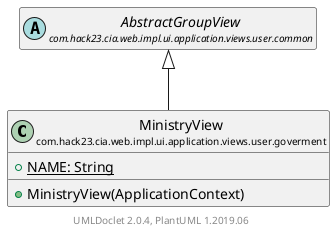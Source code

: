 @startuml
    set namespaceSeparator none
    hide empty fields
    hide empty methods

    class "<size:14>MinistryView\n<size:10>com.hack23.cia.web.impl.ui.application.views.user.goverment" as com.hack23.cia.web.impl.ui.application.views.user.goverment.MinistryView [[MinistryView.html]] {
        {static} +NAME: String
        +MinistryView(ApplicationContext)
    }

    abstract class "<size:14>AbstractGroupView\n<size:10>com.hack23.cia.web.impl.ui.application.views.user.common" as com.hack23.cia.web.impl.ui.application.views.user.common.AbstractGroupView [[../common/AbstractGroupView.html]]

    com.hack23.cia.web.impl.ui.application.views.user.common.AbstractGroupView <|-- com.hack23.cia.web.impl.ui.application.views.user.goverment.MinistryView

    center footer UMLDoclet 2.0.4, PlantUML 1.2019.06
@enduml
